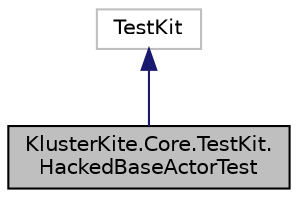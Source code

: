 digraph "KlusterKite.Core.TestKit.HackedBaseActorTest"
{
  edge [fontname="Helvetica",fontsize="10",labelfontname="Helvetica",labelfontsize="10"];
  node [fontname="Helvetica",fontsize="10",shape=record];
  Node4 [label="KlusterKite.Core.TestKit.\lHackedBaseActorTest",height=0.2,width=0.4,color="black", fillcolor="grey75", style="filled", fontcolor="black"];
  Node5 -> Node4 [dir="back",color="midnightblue",fontsize="10",style="solid",fontname="Helvetica"];
  Node5 [label="TestKit",height=0.2,width=0.4,color="grey75", fillcolor="white", style="filled"];
}
